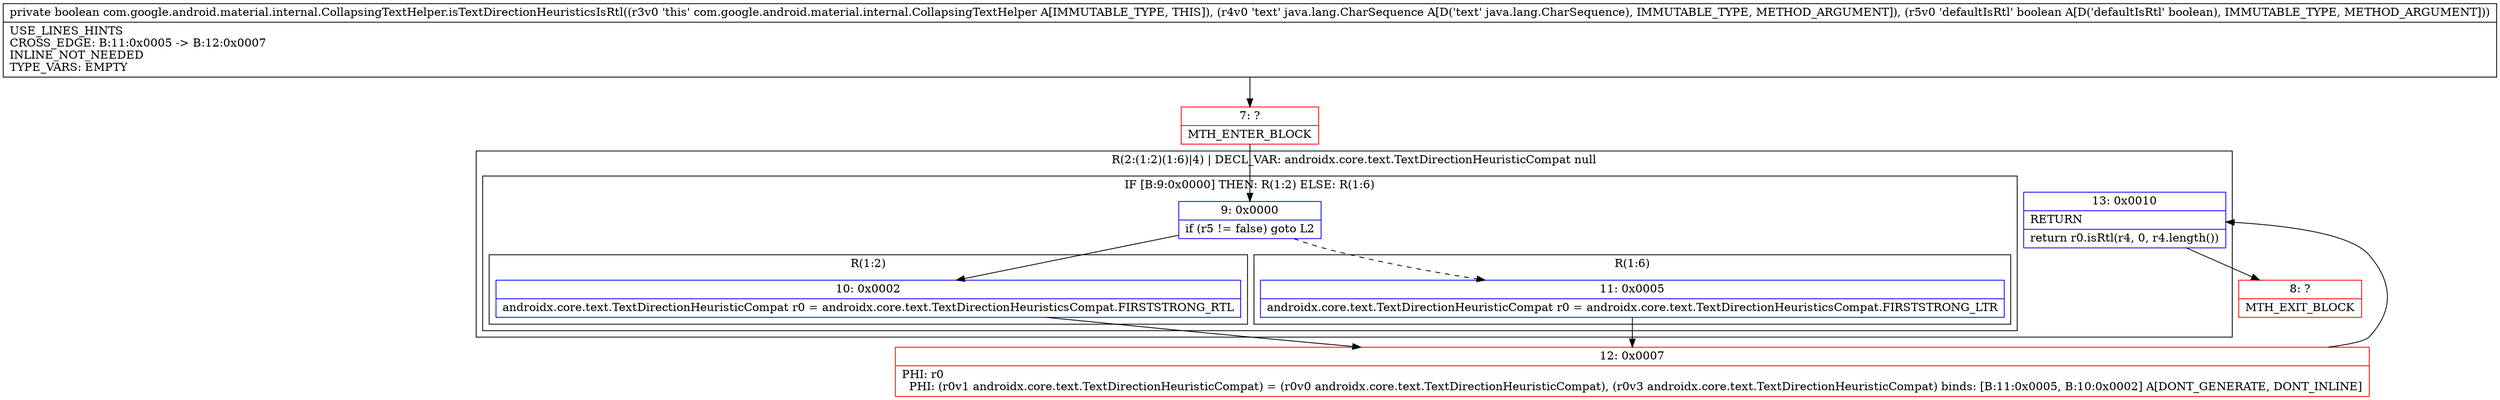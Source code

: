 digraph "CFG forcom.google.android.material.internal.CollapsingTextHelper.isTextDirectionHeuristicsIsRtl(Ljava\/lang\/CharSequence;Z)Z" {
subgraph cluster_Region_482324160 {
label = "R(2:(1:2)(1:6)|4) | DECL_VAR: androidx.core.text.TextDirectionHeuristicCompat null\l";
node [shape=record,color=blue];
subgraph cluster_IfRegion_2052605688 {
label = "IF [B:9:0x0000] THEN: R(1:2) ELSE: R(1:6)";
node [shape=record,color=blue];
Node_9 [shape=record,label="{9\:\ 0x0000|if (r5 != false) goto L2\l}"];
subgraph cluster_Region_287831713 {
label = "R(1:2)";
node [shape=record,color=blue];
Node_10 [shape=record,label="{10\:\ 0x0002|androidx.core.text.TextDirectionHeuristicCompat r0 = androidx.core.text.TextDirectionHeuristicsCompat.FIRSTSTRONG_RTL\l}"];
}
subgraph cluster_Region_286362506 {
label = "R(1:6)";
node [shape=record,color=blue];
Node_11 [shape=record,label="{11\:\ 0x0005|androidx.core.text.TextDirectionHeuristicCompat r0 = androidx.core.text.TextDirectionHeuristicsCompat.FIRSTSTRONG_LTR\l}"];
}
}
Node_13 [shape=record,label="{13\:\ 0x0010|RETURN\l|return r0.isRtl(r4, 0, r4.length())\l}"];
}
Node_7 [shape=record,color=red,label="{7\:\ ?|MTH_ENTER_BLOCK\l}"];
Node_12 [shape=record,color=red,label="{12\:\ 0x0007|PHI: r0 \l  PHI: (r0v1 androidx.core.text.TextDirectionHeuristicCompat) = (r0v0 androidx.core.text.TextDirectionHeuristicCompat), (r0v3 androidx.core.text.TextDirectionHeuristicCompat) binds: [B:11:0x0005, B:10:0x0002] A[DONT_GENERATE, DONT_INLINE]\l}"];
Node_8 [shape=record,color=red,label="{8\:\ ?|MTH_EXIT_BLOCK\l}"];
MethodNode[shape=record,label="{private boolean com.google.android.material.internal.CollapsingTextHelper.isTextDirectionHeuristicsIsRtl((r3v0 'this' com.google.android.material.internal.CollapsingTextHelper A[IMMUTABLE_TYPE, THIS]), (r4v0 'text' java.lang.CharSequence A[D('text' java.lang.CharSequence), IMMUTABLE_TYPE, METHOD_ARGUMENT]), (r5v0 'defaultIsRtl' boolean A[D('defaultIsRtl' boolean), IMMUTABLE_TYPE, METHOD_ARGUMENT]))  | USE_LINES_HINTS\lCROSS_EDGE: B:11:0x0005 \-\> B:12:0x0007\lINLINE_NOT_NEEDED\lTYPE_VARS: EMPTY\l}"];
MethodNode -> Node_7;Node_9 -> Node_10;
Node_9 -> Node_11[style=dashed];
Node_10 -> Node_12;
Node_11 -> Node_12;
Node_13 -> Node_8;
Node_7 -> Node_9;
Node_12 -> Node_13;
}

